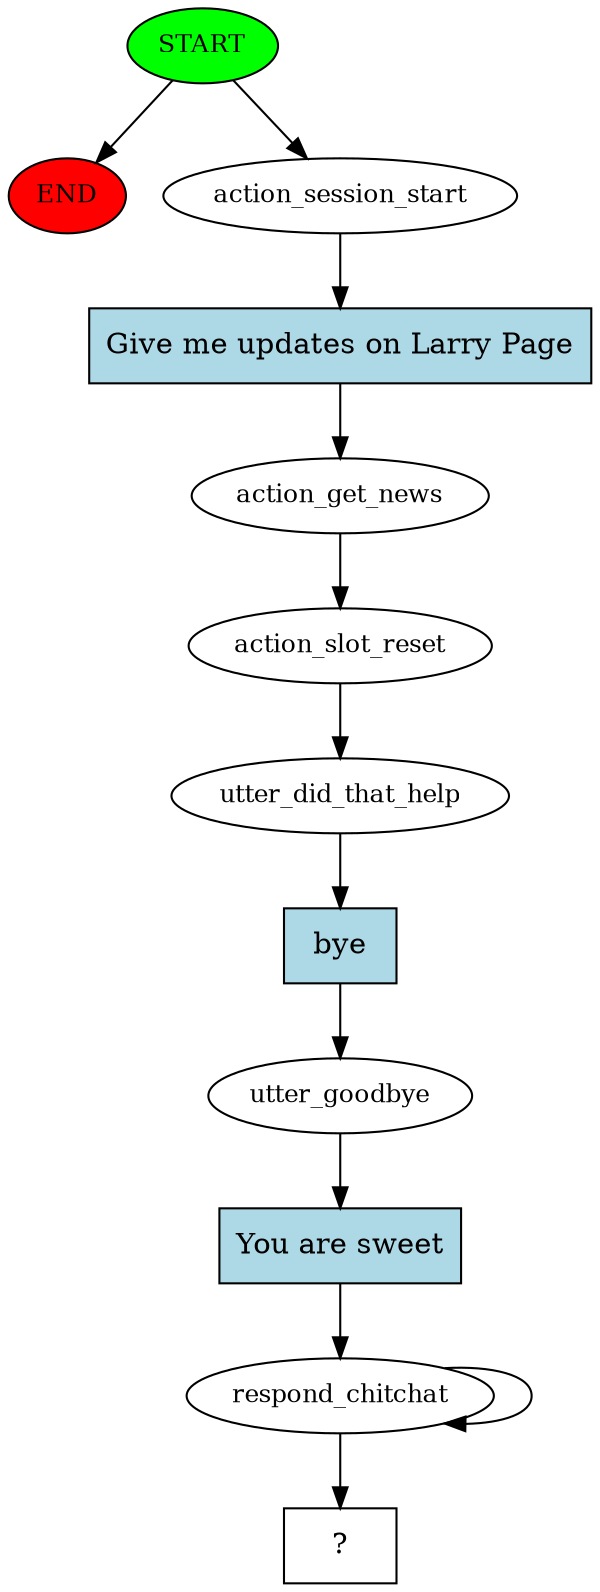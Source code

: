digraph  {
0 [class="start active", fillcolor=green, fontsize=12, label=START, style=filled];
"-1" [class=end, fillcolor=red, fontsize=12, label=END, style=filled];
1 [class=active, fontsize=12, label=action_session_start];
2 [class=active, fontsize=12, label=action_get_news];
3 [class=active, fontsize=12, label=action_slot_reset];
4 [class=active, fontsize=12, label=utter_did_that_help];
5 [class=active, fontsize=12, label=utter_goodbye];
6 [class=active, fontsize=12, label=respond_chitchat];
10 [class="intent dashed active", label="  ?  ", shape=rect];
11 [class="intent active", fillcolor=lightblue, label="Give me updates on Larry Page", shape=rect, style=filled];
12 [class="intent active", fillcolor=lightblue, label=bye, shape=rect, style=filled];
13 [class="intent active", fillcolor=lightblue, label="You are sweet", shape=rect, style=filled];
0 -> "-1"  [class="", key=NONE, label=""];
0 -> 1  [class=active, key=NONE, label=""];
1 -> 11  [class=active, key=0];
2 -> 3  [class=active, key=NONE, label=""];
3 -> 4  [class=active, key=NONE, label=""];
4 -> 12  [class=active, key=0];
5 -> 13  [class=active, key=0];
6 -> 6  [class=active, key=NONE, label=""];
6 -> 10  [class=active, key=NONE, label=""];
11 -> 2  [class=active, key=0];
12 -> 5  [class=active, key=0];
13 -> 6  [class=active, key=0];
}
